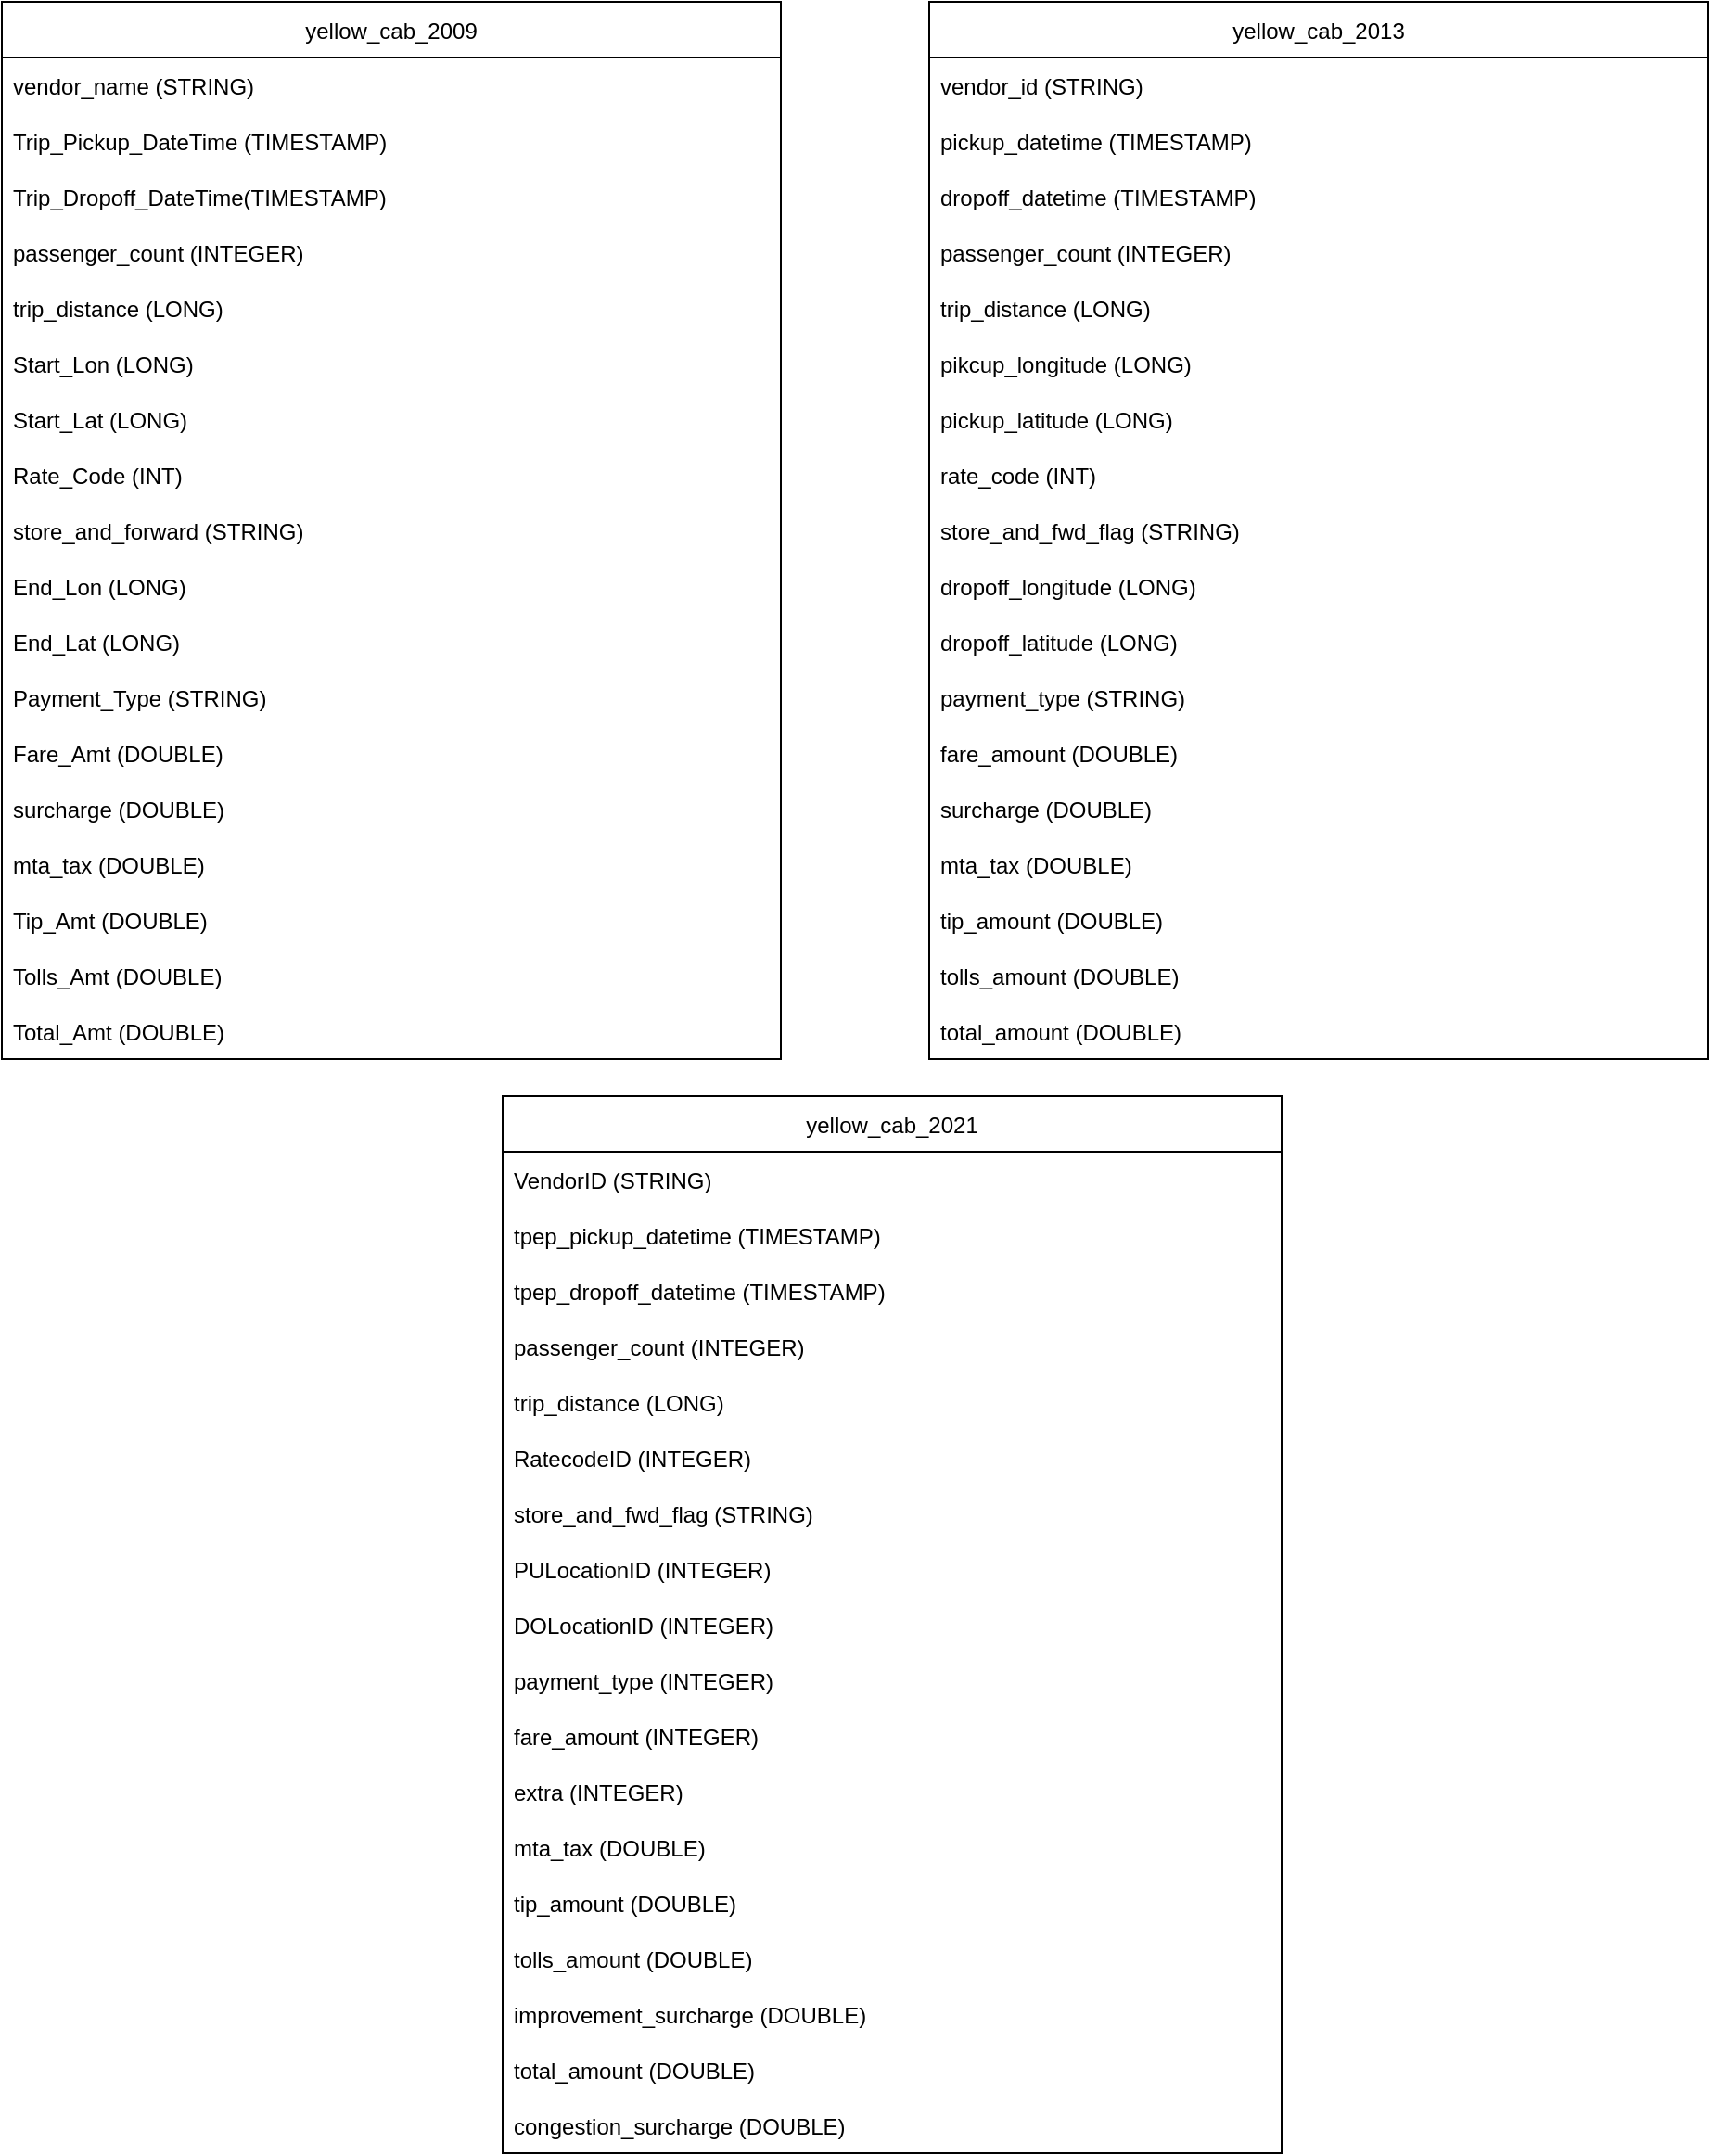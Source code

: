 <mxfile version="17.4.6" type="device"><diagram id="zxcD7ZH3mEi-9RtDooGN" name="Page-1"><mxGraphModel dx="1550" dy="817" grid="1" gridSize="10" guides="1" tooltips="1" connect="1" arrows="1" fold="1" page="1" pageScale="1" pageWidth="850" pageHeight="1100" math="0" shadow="0"><root><mxCell id="0"/><mxCell id="1" parent="0"/><mxCell id="28sBN6Zjq9K0fpt11jHX-1" value="yellow_cab_2009" style="swimlane;fontStyle=0;childLayout=stackLayout;horizontal=1;startSize=30;horizontalStack=0;resizeParent=1;resizeParentMax=0;resizeLast=0;collapsible=1;marginBottom=0;" vertex="1" parent="1"><mxGeometry x="20" y="10" width="420" height="570" as="geometry"/></mxCell><mxCell id="28sBN6Zjq9K0fpt11jHX-2" value="vendor_name (STRING)" style="text;strokeColor=none;fillColor=none;align=left;verticalAlign=middle;spacingLeft=4;spacingRight=4;overflow=hidden;points=[[0,0.5],[1,0.5]];portConstraint=eastwest;rotatable=0;" vertex="1" parent="28sBN6Zjq9K0fpt11jHX-1"><mxGeometry y="30" width="420" height="30" as="geometry"/></mxCell><mxCell id="28sBN6Zjq9K0fpt11jHX-6" value="Trip_Pickup_DateTime (TIMESTAMP)" style="text;strokeColor=none;fillColor=none;align=left;verticalAlign=middle;spacingLeft=4;spacingRight=4;overflow=hidden;points=[[0,0.5],[1,0.5]];portConstraint=eastwest;rotatable=0;" vertex="1" parent="28sBN6Zjq9K0fpt11jHX-1"><mxGeometry y="60" width="420" height="30" as="geometry"/></mxCell><mxCell id="28sBN6Zjq9K0fpt11jHX-5" value="Trip_Dropoff_DateTime(TIMESTAMP)" style="text;strokeColor=none;fillColor=none;align=left;verticalAlign=middle;spacingLeft=4;spacingRight=4;overflow=hidden;points=[[0,0.5],[1,0.5]];portConstraint=eastwest;rotatable=0;" vertex="1" parent="28sBN6Zjq9K0fpt11jHX-1"><mxGeometry y="90" width="420" height="30" as="geometry"/></mxCell><mxCell id="28sBN6Zjq9K0fpt11jHX-7" value="passenger_count (INTEGER)" style="text;strokeColor=none;fillColor=none;align=left;verticalAlign=middle;spacingLeft=4;spacingRight=4;overflow=hidden;points=[[0,0.5],[1,0.5]];portConstraint=eastwest;rotatable=0;" vertex="1" parent="28sBN6Zjq9K0fpt11jHX-1"><mxGeometry y="120" width="420" height="30" as="geometry"/></mxCell><mxCell id="28sBN6Zjq9K0fpt11jHX-10" value="trip_distance (LONG)" style="text;strokeColor=none;fillColor=none;align=left;verticalAlign=middle;spacingLeft=4;spacingRight=4;overflow=hidden;points=[[0,0.5],[1,0.5]];portConstraint=eastwest;rotatable=0;" vertex="1" parent="28sBN6Zjq9K0fpt11jHX-1"><mxGeometry y="150" width="420" height="30" as="geometry"/></mxCell><mxCell id="28sBN6Zjq9K0fpt11jHX-11" value="Start_Lon (LONG)" style="text;strokeColor=none;fillColor=none;align=left;verticalAlign=middle;spacingLeft=4;spacingRight=4;overflow=hidden;points=[[0,0.5],[1,0.5]];portConstraint=eastwest;rotatable=0;" vertex="1" parent="28sBN6Zjq9K0fpt11jHX-1"><mxGeometry y="180" width="420" height="30" as="geometry"/></mxCell><mxCell id="28sBN6Zjq9K0fpt11jHX-12" value="Start_Lat (LONG)" style="text;strokeColor=none;fillColor=none;align=left;verticalAlign=middle;spacingLeft=4;spacingRight=4;overflow=hidden;points=[[0,0.5],[1,0.5]];portConstraint=eastwest;rotatable=0;" vertex="1" parent="28sBN6Zjq9K0fpt11jHX-1"><mxGeometry y="210" width="420" height="30" as="geometry"/></mxCell><mxCell id="28sBN6Zjq9K0fpt11jHX-8" value="Rate_Code (INT)" style="text;strokeColor=none;fillColor=none;align=left;verticalAlign=middle;spacingLeft=4;spacingRight=4;overflow=hidden;points=[[0,0.5],[1,0.5]];portConstraint=eastwest;rotatable=0;" vertex="1" parent="28sBN6Zjq9K0fpt11jHX-1"><mxGeometry y="240" width="420" height="30" as="geometry"/></mxCell><mxCell id="28sBN6Zjq9K0fpt11jHX-9" value="store_and_forward (STRING)" style="text;strokeColor=none;fillColor=none;align=left;verticalAlign=middle;spacingLeft=4;spacingRight=4;overflow=hidden;points=[[0,0.5],[1,0.5]];portConstraint=eastwest;rotatable=0;" vertex="1" parent="28sBN6Zjq9K0fpt11jHX-1"><mxGeometry y="270" width="420" height="30" as="geometry"/></mxCell><mxCell id="28sBN6Zjq9K0fpt11jHX-3" value="End_Lon (LONG)" style="text;strokeColor=none;fillColor=none;align=left;verticalAlign=middle;spacingLeft=4;spacingRight=4;overflow=hidden;points=[[0,0.5],[1,0.5]];portConstraint=eastwest;rotatable=0;" vertex="1" parent="28sBN6Zjq9K0fpt11jHX-1"><mxGeometry y="300" width="420" height="30" as="geometry"/></mxCell><mxCell id="28sBN6Zjq9K0fpt11jHX-4" value="End_Lat (LONG)" style="text;strokeColor=none;fillColor=none;align=left;verticalAlign=middle;spacingLeft=4;spacingRight=4;overflow=hidden;points=[[0,0.5],[1,0.5]];portConstraint=eastwest;rotatable=0;" vertex="1" parent="28sBN6Zjq9K0fpt11jHX-1"><mxGeometry y="330" width="420" height="30" as="geometry"/></mxCell><mxCell id="28sBN6Zjq9K0fpt11jHX-16" value="Payment_Type (STRING)" style="text;strokeColor=none;fillColor=none;align=left;verticalAlign=middle;spacingLeft=4;spacingRight=4;overflow=hidden;points=[[0,0.5],[1,0.5]];portConstraint=eastwest;rotatable=0;" vertex="1" parent="28sBN6Zjq9K0fpt11jHX-1"><mxGeometry y="360" width="420" height="30" as="geometry"/></mxCell><mxCell id="28sBN6Zjq9K0fpt11jHX-15" value="Fare_Amt (DOUBLE)" style="text;strokeColor=none;fillColor=none;align=left;verticalAlign=middle;spacingLeft=4;spacingRight=4;overflow=hidden;points=[[0,0.5],[1,0.5]];portConstraint=eastwest;rotatable=0;" vertex="1" parent="28sBN6Zjq9K0fpt11jHX-1"><mxGeometry y="390" width="420" height="30" as="geometry"/></mxCell><mxCell id="28sBN6Zjq9K0fpt11jHX-14" value="surcharge (DOUBLE)" style="text;strokeColor=none;fillColor=none;align=left;verticalAlign=middle;spacingLeft=4;spacingRight=4;overflow=hidden;points=[[0,0.5],[1,0.5]];portConstraint=eastwest;rotatable=0;" vertex="1" parent="28sBN6Zjq9K0fpt11jHX-1"><mxGeometry y="420" width="420" height="30" as="geometry"/></mxCell><mxCell id="28sBN6Zjq9K0fpt11jHX-13" value="mta_tax (DOUBLE)" style="text;strokeColor=none;fillColor=none;align=left;verticalAlign=middle;spacingLeft=4;spacingRight=4;overflow=hidden;points=[[0,0.5],[1,0.5]];portConstraint=eastwest;rotatable=0;" vertex="1" parent="28sBN6Zjq9K0fpt11jHX-1"><mxGeometry y="450" width="420" height="30" as="geometry"/></mxCell><mxCell id="28sBN6Zjq9K0fpt11jHX-17" value="Tip_Amt (DOUBLE)" style="text;strokeColor=none;fillColor=none;align=left;verticalAlign=middle;spacingLeft=4;spacingRight=4;overflow=hidden;points=[[0,0.5],[1,0.5]];portConstraint=eastwest;rotatable=0;" vertex="1" parent="28sBN6Zjq9K0fpt11jHX-1"><mxGeometry y="480" width="420" height="30" as="geometry"/></mxCell><mxCell id="28sBN6Zjq9K0fpt11jHX-19" value="Tolls_Amt (DOUBLE)" style="text;strokeColor=none;fillColor=none;align=left;verticalAlign=middle;spacingLeft=4;spacingRight=4;overflow=hidden;points=[[0,0.5],[1,0.5]];portConstraint=eastwest;rotatable=0;" vertex="1" parent="28sBN6Zjq9K0fpt11jHX-1"><mxGeometry y="510" width="420" height="30" as="geometry"/></mxCell><mxCell id="28sBN6Zjq9K0fpt11jHX-18" value="Total_Amt (DOUBLE)" style="text;strokeColor=none;fillColor=none;align=left;verticalAlign=middle;spacingLeft=4;spacingRight=4;overflow=hidden;points=[[0,0.5],[1,0.5]];portConstraint=eastwest;rotatable=0;" vertex="1" parent="28sBN6Zjq9K0fpt11jHX-1"><mxGeometry y="540" width="420" height="30" as="geometry"/></mxCell><mxCell id="28sBN6Zjq9K0fpt11jHX-20" value="yellow_cab_2013" style="swimlane;fontStyle=0;childLayout=stackLayout;horizontal=1;startSize=30;horizontalStack=0;resizeParent=1;resizeParentMax=0;resizeLast=0;collapsible=1;marginBottom=0;" vertex="1" parent="1"><mxGeometry x="520" y="10" width="420" height="570" as="geometry"/></mxCell><mxCell id="28sBN6Zjq9K0fpt11jHX-21" value="vendor_id (STRING)" style="text;strokeColor=none;fillColor=none;align=left;verticalAlign=middle;spacingLeft=4;spacingRight=4;overflow=hidden;points=[[0,0.5],[1,0.5]];portConstraint=eastwest;rotatable=0;" vertex="1" parent="28sBN6Zjq9K0fpt11jHX-20"><mxGeometry y="30" width="420" height="30" as="geometry"/></mxCell><mxCell id="28sBN6Zjq9K0fpt11jHX-22" value="pickup_datetime (TIMESTAMP)" style="text;strokeColor=none;fillColor=none;align=left;verticalAlign=middle;spacingLeft=4;spacingRight=4;overflow=hidden;points=[[0,0.5],[1,0.5]];portConstraint=eastwest;rotatable=0;" vertex="1" parent="28sBN6Zjq9K0fpt11jHX-20"><mxGeometry y="60" width="420" height="30" as="geometry"/></mxCell><mxCell id="28sBN6Zjq9K0fpt11jHX-23" value="dropoff_datetime (TIMESTAMP)" style="text;strokeColor=none;fillColor=none;align=left;verticalAlign=middle;spacingLeft=4;spacingRight=4;overflow=hidden;points=[[0,0.5],[1,0.5]];portConstraint=eastwest;rotatable=0;" vertex="1" parent="28sBN6Zjq9K0fpt11jHX-20"><mxGeometry y="90" width="420" height="30" as="geometry"/></mxCell><mxCell id="28sBN6Zjq9K0fpt11jHX-24" value="passenger_count (INTEGER)" style="text;strokeColor=none;fillColor=none;align=left;verticalAlign=middle;spacingLeft=4;spacingRight=4;overflow=hidden;points=[[0,0.5],[1,0.5]];portConstraint=eastwest;rotatable=0;" vertex="1" parent="28sBN6Zjq9K0fpt11jHX-20"><mxGeometry y="120" width="420" height="30" as="geometry"/></mxCell><mxCell id="28sBN6Zjq9K0fpt11jHX-25" value="trip_distance (LONG)" style="text;strokeColor=none;fillColor=none;align=left;verticalAlign=middle;spacingLeft=4;spacingRight=4;overflow=hidden;points=[[0,0.5],[1,0.5]];portConstraint=eastwest;rotatable=0;" vertex="1" parent="28sBN6Zjq9K0fpt11jHX-20"><mxGeometry y="150" width="420" height="30" as="geometry"/></mxCell><mxCell id="28sBN6Zjq9K0fpt11jHX-26" value="pikcup_longitude (LONG)" style="text;strokeColor=none;fillColor=none;align=left;verticalAlign=middle;spacingLeft=4;spacingRight=4;overflow=hidden;points=[[0,0.5],[1,0.5]];portConstraint=eastwest;rotatable=0;" vertex="1" parent="28sBN6Zjq9K0fpt11jHX-20"><mxGeometry y="180" width="420" height="30" as="geometry"/></mxCell><mxCell id="28sBN6Zjq9K0fpt11jHX-27" value="pickup_latitude (LONG)" style="text;strokeColor=none;fillColor=none;align=left;verticalAlign=middle;spacingLeft=4;spacingRight=4;overflow=hidden;points=[[0,0.5],[1,0.5]];portConstraint=eastwest;rotatable=0;" vertex="1" parent="28sBN6Zjq9K0fpt11jHX-20"><mxGeometry y="210" width="420" height="30" as="geometry"/></mxCell><mxCell id="28sBN6Zjq9K0fpt11jHX-28" value="rate_code (INT)" style="text;strokeColor=none;fillColor=none;align=left;verticalAlign=middle;spacingLeft=4;spacingRight=4;overflow=hidden;points=[[0,0.5],[1,0.5]];portConstraint=eastwest;rotatable=0;" vertex="1" parent="28sBN6Zjq9K0fpt11jHX-20"><mxGeometry y="240" width="420" height="30" as="geometry"/></mxCell><mxCell id="28sBN6Zjq9K0fpt11jHX-29" value="store_and_fwd_flag (STRING)" style="text;strokeColor=none;fillColor=none;align=left;verticalAlign=middle;spacingLeft=4;spacingRight=4;overflow=hidden;points=[[0,0.5],[1,0.5]];portConstraint=eastwest;rotatable=0;" vertex="1" parent="28sBN6Zjq9K0fpt11jHX-20"><mxGeometry y="270" width="420" height="30" as="geometry"/></mxCell><mxCell id="28sBN6Zjq9K0fpt11jHX-30" value="dropoff_longitude (LONG)" style="text;strokeColor=none;fillColor=none;align=left;verticalAlign=middle;spacingLeft=4;spacingRight=4;overflow=hidden;points=[[0,0.5],[1,0.5]];portConstraint=eastwest;rotatable=0;" vertex="1" parent="28sBN6Zjq9K0fpt11jHX-20"><mxGeometry y="300" width="420" height="30" as="geometry"/></mxCell><mxCell id="28sBN6Zjq9K0fpt11jHX-31" value="dropoff_latitude (LONG)" style="text;strokeColor=none;fillColor=none;align=left;verticalAlign=middle;spacingLeft=4;spacingRight=4;overflow=hidden;points=[[0,0.5],[1,0.5]];portConstraint=eastwest;rotatable=0;" vertex="1" parent="28sBN6Zjq9K0fpt11jHX-20"><mxGeometry y="330" width="420" height="30" as="geometry"/></mxCell><mxCell id="28sBN6Zjq9K0fpt11jHX-32" value="payment_type (STRING)" style="text;strokeColor=none;fillColor=none;align=left;verticalAlign=middle;spacingLeft=4;spacingRight=4;overflow=hidden;points=[[0,0.5],[1,0.5]];portConstraint=eastwest;rotatable=0;" vertex="1" parent="28sBN6Zjq9K0fpt11jHX-20"><mxGeometry y="360" width="420" height="30" as="geometry"/></mxCell><mxCell id="28sBN6Zjq9K0fpt11jHX-33" value="fare_amount (DOUBLE)" style="text;strokeColor=none;fillColor=none;align=left;verticalAlign=middle;spacingLeft=4;spacingRight=4;overflow=hidden;points=[[0,0.5],[1,0.5]];portConstraint=eastwest;rotatable=0;" vertex="1" parent="28sBN6Zjq9K0fpt11jHX-20"><mxGeometry y="390" width="420" height="30" as="geometry"/></mxCell><mxCell id="28sBN6Zjq9K0fpt11jHX-34" value="surcharge (DOUBLE)" style="text;strokeColor=none;fillColor=none;align=left;verticalAlign=middle;spacingLeft=4;spacingRight=4;overflow=hidden;points=[[0,0.5],[1,0.5]];portConstraint=eastwest;rotatable=0;" vertex="1" parent="28sBN6Zjq9K0fpt11jHX-20"><mxGeometry y="420" width="420" height="30" as="geometry"/></mxCell><mxCell id="28sBN6Zjq9K0fpt11jHX-35" value="mta_tax (DOUBLE)" style="text;strokeColor=none;fillColor=none;align=left;verticalAlign=middle;spacingLeft=4;spacingRight=4;overflow=hidden;points=[[0,0.5],[1,0.5]];portConstraint=eastwest;rotatable=0;" vertex="1" parent="28sBN6Zjq9K0fpt11jHX-20"><mxGeometry y="450" width="420" height="30" as="geometry"/></mxCell><mxCell id="28sBN6Zjq9K0fpt11jHX-36" value="tip_amount (DOUBLE)" style="text;strokeColor=none;fillColor=none;align=left;verticalAlign=middle;spacingLeft=4;spacingRight=4;overflow=hidden;points=[[0,0.5],[1,0.5]];portConstraint=eastwest;rotatable=0;" vertex="1" parent="28sBN6Zjq9K0fpt11jHX-20"><mxGeometry y="480" width="420" height="30" as="geometry"/></mxCell><mxCell id="28sBN6Zjq9K0fpt11jHX-37" value="tolls_amount (DOUBLE)" style="text;strokeColor=none;fillColor=none;align=left;verticalAlign=middle;spacingLeft=4;spacingRight=4;overflow=hidden;points=[[0,0.5],[1,0.5]];portConstraint=eastwest;rotatable=0;" vertex="1" parent="28sBN6Zjq9K0fpt11jHX-20"><mxGeometry y="510" width="420" height="30" as="geometry"/></mxCell><mxCell id="28sBN6Zjq9K0fpt11jHX-38" value="total_amount (DOUBLE)" style="text;strokeColor=none;fillColor=none;align=left;verticalAlign=middle;spacingLeft=4;spacingRight=4;overflow=hidden;points=[[0,0.5],[1,0.5]];portConstraint=eastwest;rotatable=0;" vertex="1" parent="28sBN6Zjq9K0fpt11jHX-20"><mxGeometry y="540" width="420" height="30" as="geometry"/></mxCell><mxCell id="28sBN6Zjq9K0fpt11jHX-39" value="yellow_cab_2021" style="swimlane;fontStyle=0;childLayout=stackLayout;horizontal=1;startSize=30;horizontalStack=0;resizeParent=1;resizeParentMax=0;resizeLast=0;collapsible=1;marginBottom=0;" vertex="1" parent="1"><mxGeometry x="290" y="600" width="420" height="570" as="geometry"/></mxCell><mxCell id="28sBN6Zjq9K0fpt11jHX-40" value="VendorID (STRING)" style="text;strokeColor=none;fillColor=none;align=left;verticalAlign=middle;spacingLeft=4;spacingRight=4;overflow=hidden;points=[[0,0.5],[1,0.5]];portConstraint=eastwest;rotatable=0;" vertex="1" parent="28sBN6Zjq9K0fpt11jHX-39"><mxGeometry y="30" width="420" height="30" as="geometry"/></mxCell><mxCell id="28sBN6Zjq9K0fpt11jHX-41" value="tpep_pickup_datetime (TIMESTAMP)" style="text;strokeColor=none;fillColor=none;align=left;verticalAlign=middle;spacingLeft=4;spacingRight=4;overflow=hidden;points=[[0,0.5],[1,0.5]];portConstraint=eastwest;rotatable=0;" vertex="1" parent="28sBN6Zjq9K0fpt11jHX-39"><mxGeometry y="60" width="420" height="30" as="geometry"/></mxCell><mxCell id="28sBN6Zjq9K0fpt11jHX-42" value="tpep_dropoff_datetime (TIMESTAMP)" style="text;strokeColor=none;fillColor=none;align=left;verticalAlign=middle;spacingLeft=4;spacingRight=4;overflow=hidden;points=[[0,0.5],[1,0.5]];portConstraint=eastwest;rotatable=0;" vertex="1" parent="28sBN6Zjq9K0fpt11jHX-39"><mxGeometry y="90" width="420" height="30" as="geometry"/></mxCell><mxCell id="28sBN6Zjq9K0fpt11jHX-43" value="passenger_count (INTEGER)" style="text;strokeColor=none;fillColor=none;align=left;verticalAlign=middle;spacingLeft=4;spacingRight=4;overflow=hidden;points=[[0,0.5],[1,0.5]];portConstraint=eastwest;rotatable=0;" vertex="1" parent="28sBN6Zjq9K0fpt11jHX-39"><mxGeometry y="120" width="420" height="30" as="geometry"/></mxCell><mxCell id="28sBN6Zjq9K0fpt11jHX-44" value="trip_distance (LONG)" style="text;strokeColor=none;fillColor=none;align=left;verticalAlign=middle;spacingLeft=4;spacingRight=4;overflow=hidden;points=[[0,0.5],[1,0.5]];portConstraint=eastwest;rotatable=0;" vertex="1" parent="28sBN6Zjq9K0fpt11jHX-39"><mxGeometry y="150" width="420" height="30" as="geometry"/></mxCell><mxCell id="28sBN6Zjq9K0fpt11jHX-45" value="RatecodeID (INTEGER)" style="text;strokeColor=none;fillColor=none;align=left;verticalAlign=middle;spacingLeft=4;spacingRight=4;overflow=hidden;points=[[0,0.5],[1,0.5]];portConstraint=eastwest;rotatable=0;" vertex="1" parent="28sBN6Zjq9K0fpt11jHX-39"><mxGeometry y="180" width="420" height="30" as="geometry"/></mxCell><mxCell id="28sBN6Zjq9K0fpt11jHX-46" value="store_and_fwd_flag (STRING)" style="text;strokeColor=none;fillColor=none;align=left;verticalAlign=middle;spacingLeft=4;spacingRight=4;overflow=hidden;points=[[0,0.5],[1,0.5]];portConstraint=eastwest;rotatable=0;" vertex="1" parent="28sBN6Zjq9K0fpt11jHX-39"><mxGeometry y="210" width="420" height="30" as="geometry"/></mxCell><mxCell id="28sBN6Zjq9K0fpt11jHX-47" value="PULocationID (INTEGER)" style="text;strokeColor=none;fillColor=none;align=left;verticalAlign=middle;spacingLeft=4;spacingRight=4;overflow=hidden;points=[[0,0.5],[1,0.5]];portConstraint=eastwest;rotatable=0;" vertex="1" parent="28sBN6Zjq9K0fpt11jHX-39"><mxGeometry y="240" width="420" height="30" as="geometry"/></mxCell><mxCell id="28sBN6Zjq9K0fpt11jHX-48" value="DOLocationID (INTEGER)" style="text;strokeColor=none;fillColor=none;align=left;verticalAlign=middle;spacingLeft=4;spacingRight=4;overflow=hidden;points=[[0,0.5],[1,0.5]];portConstraint=eastwest;rotatable=0;" vertex="1" parent="28sBN6Zjq9K0fpt11jHX-39"><mxGeometry y="270" width="420" height="30" as="geometry"/></mxCell><mxCell id="28sBN6Zjq9K0fpt11jHX-49" value="payment_type (INTEGER)" style="text;strokeColor=none;fillColor=none;align=left;verticalAlign=middle;spacingLeft=4;spacingRight=4;overflow=hidden;points=[[0,0.5],[1,0.5]];portConstraint=eastwest;rotatable=0;" vertex="1" parent="28sBN6Zjq9K0fpt11jHX-39"><mxGeometry y="300" width="420" height="30" as="geometry"/></mxCell><mxCell id="28sBN6Zjq9K0fpt11jHX-50" value="fare_amount (INTEGER)" style="text;strokeColor=none;fillColor=none;align=left;verticalAlign=middle;spacingLeft=4;spacingRight=4;overflow=hidden;points=[[0,0.5],[1,0.5]];portConstraint=eastwest;rotatable=0;" vertex="1" parent="28sBN6Zjq9K0fpt11jHX-39"><mxGeometry y="330" width="420" height="30" as="geometry"/></mxCell><mxCell id="28sBN6Zjq9K0fpt11jHX-51" value="extra (INTEGER)" style="text;strokeColor=none;fillColor=none;align=left;verticalAlign=middle;spacingLeft=4;spacingRight=4;overflow=hidden;points=[[0,0.5],[1,0.5]];portConstraint=eastwest;rotatable=0;" vertex="1" parent="28sBN6Zjq9K0fpt11jHX-39"><mxGeometry y="360" width="420" height="30" as="geometry"/></mxCell><mxCell id="28sBN6Zjq9K0fpt11jHX-54" value="mta_tax (DOUBLE)" style="text;strokeColor=none;fillColor=none;align=left;verticalAlign=middle;spacingLeft=4;spacingRight=4;overflow=hidden;points=[[0,0.5],[1,0.5]];portConstraint=eastwest;rotatable=0;" vertex="1" parent="28sBN6Zjq9K0fpt11jHX-39"><mxGeometry y="390" width="420" height="30" as="geometry"/></mxCell><mxCell id="28sBN6Zjq9K0fpt11jHX-55" value="tip_amount (DOUBLE)" style="text;strokeColor=none;fillColor=none;align=left;verticalAlign=middle;spacingLeft=4;spacingRight=4;overflow=hidden;points=[[0,0.5],[1,0.5]];portConstraint=eastwest;rotatable=0;" vertex="1" parent="28sBN6Zjq9K0fpt11jHX-39"><mxGeometry y="420" width="420" height="30" as="geometry"/></mxCell><mxCell id="28sBN6Zjq9K0fpt11jHX-56" value="tolls_amount (DOUBLE)" style="text;strokeColor=none;fillColor=none;align=left;verticalAlign=middle;spacingLeft=4;spacingRight=4;overflow=hidden;points=[[0,0.5],[1,0.5]];portConstraint=eastwest;rotatable=0;" vertex="1" parent="28sBN6Zjq9K0fpt11jHX-39"><mxGeometry y="450" width="420" height="30" as="geometry"/></mxCell><mxCell id="28sBN6Zjq9K0fpt11jHX-52" value="improvement_surcharge (DOUBLE)" style="text;strokeColor=none;fillColor=none;align=left;verticalAlign=middle;spacingLeft=4;spacingRight=4;overflow=hidden;points=[[0,0.5],[1,0.5]];portConstraint=eastwest;rotatable=0;" vertex="1" parent="28sBN6Zjq9K0fpt11jHX-39"><mxGeometry y="480" width="420" height="30" as="geometry"/></mxCell><mxCell id="28sBN6Zjq9K0fpt11jHX-53" value="total_amount (DOUBLE)" style="text;strokeColor=none;fillColor=none;align=left;verticalAlign=middle;spacingLeft=4;spacingRight=4;overflow=hidden;points=[[0,0.5],[1,0.5]];portConstraint=eastwest;rotatable=0;" vertex="1" parent="28sBN6Zjq9K0fpt11jHX-39"><mxGeometry y="510" width="420" height="30" as="geometry"/></mxCell><mxCell id="28sBN6Zjq9K0fpt11jHX-57" value="congestion_surcharge (DOUBLE)" style="text;strokeColor=none;fillColor=none;align=left;verticalAlign=middle;spacingLeft=4;spacingRight=4;overflow=hidden;points=[[0,0.5],[1,0.5]];portConstraint=eastwest;rotatable=0;" vertex="1" parent="28sBN6Zjq9K0fpt11jHX-39"><mxGeometry y="540" width="420" height="30" as="geometry"/></mxCell></root></mxGraphModel></diagram></mxfile>
